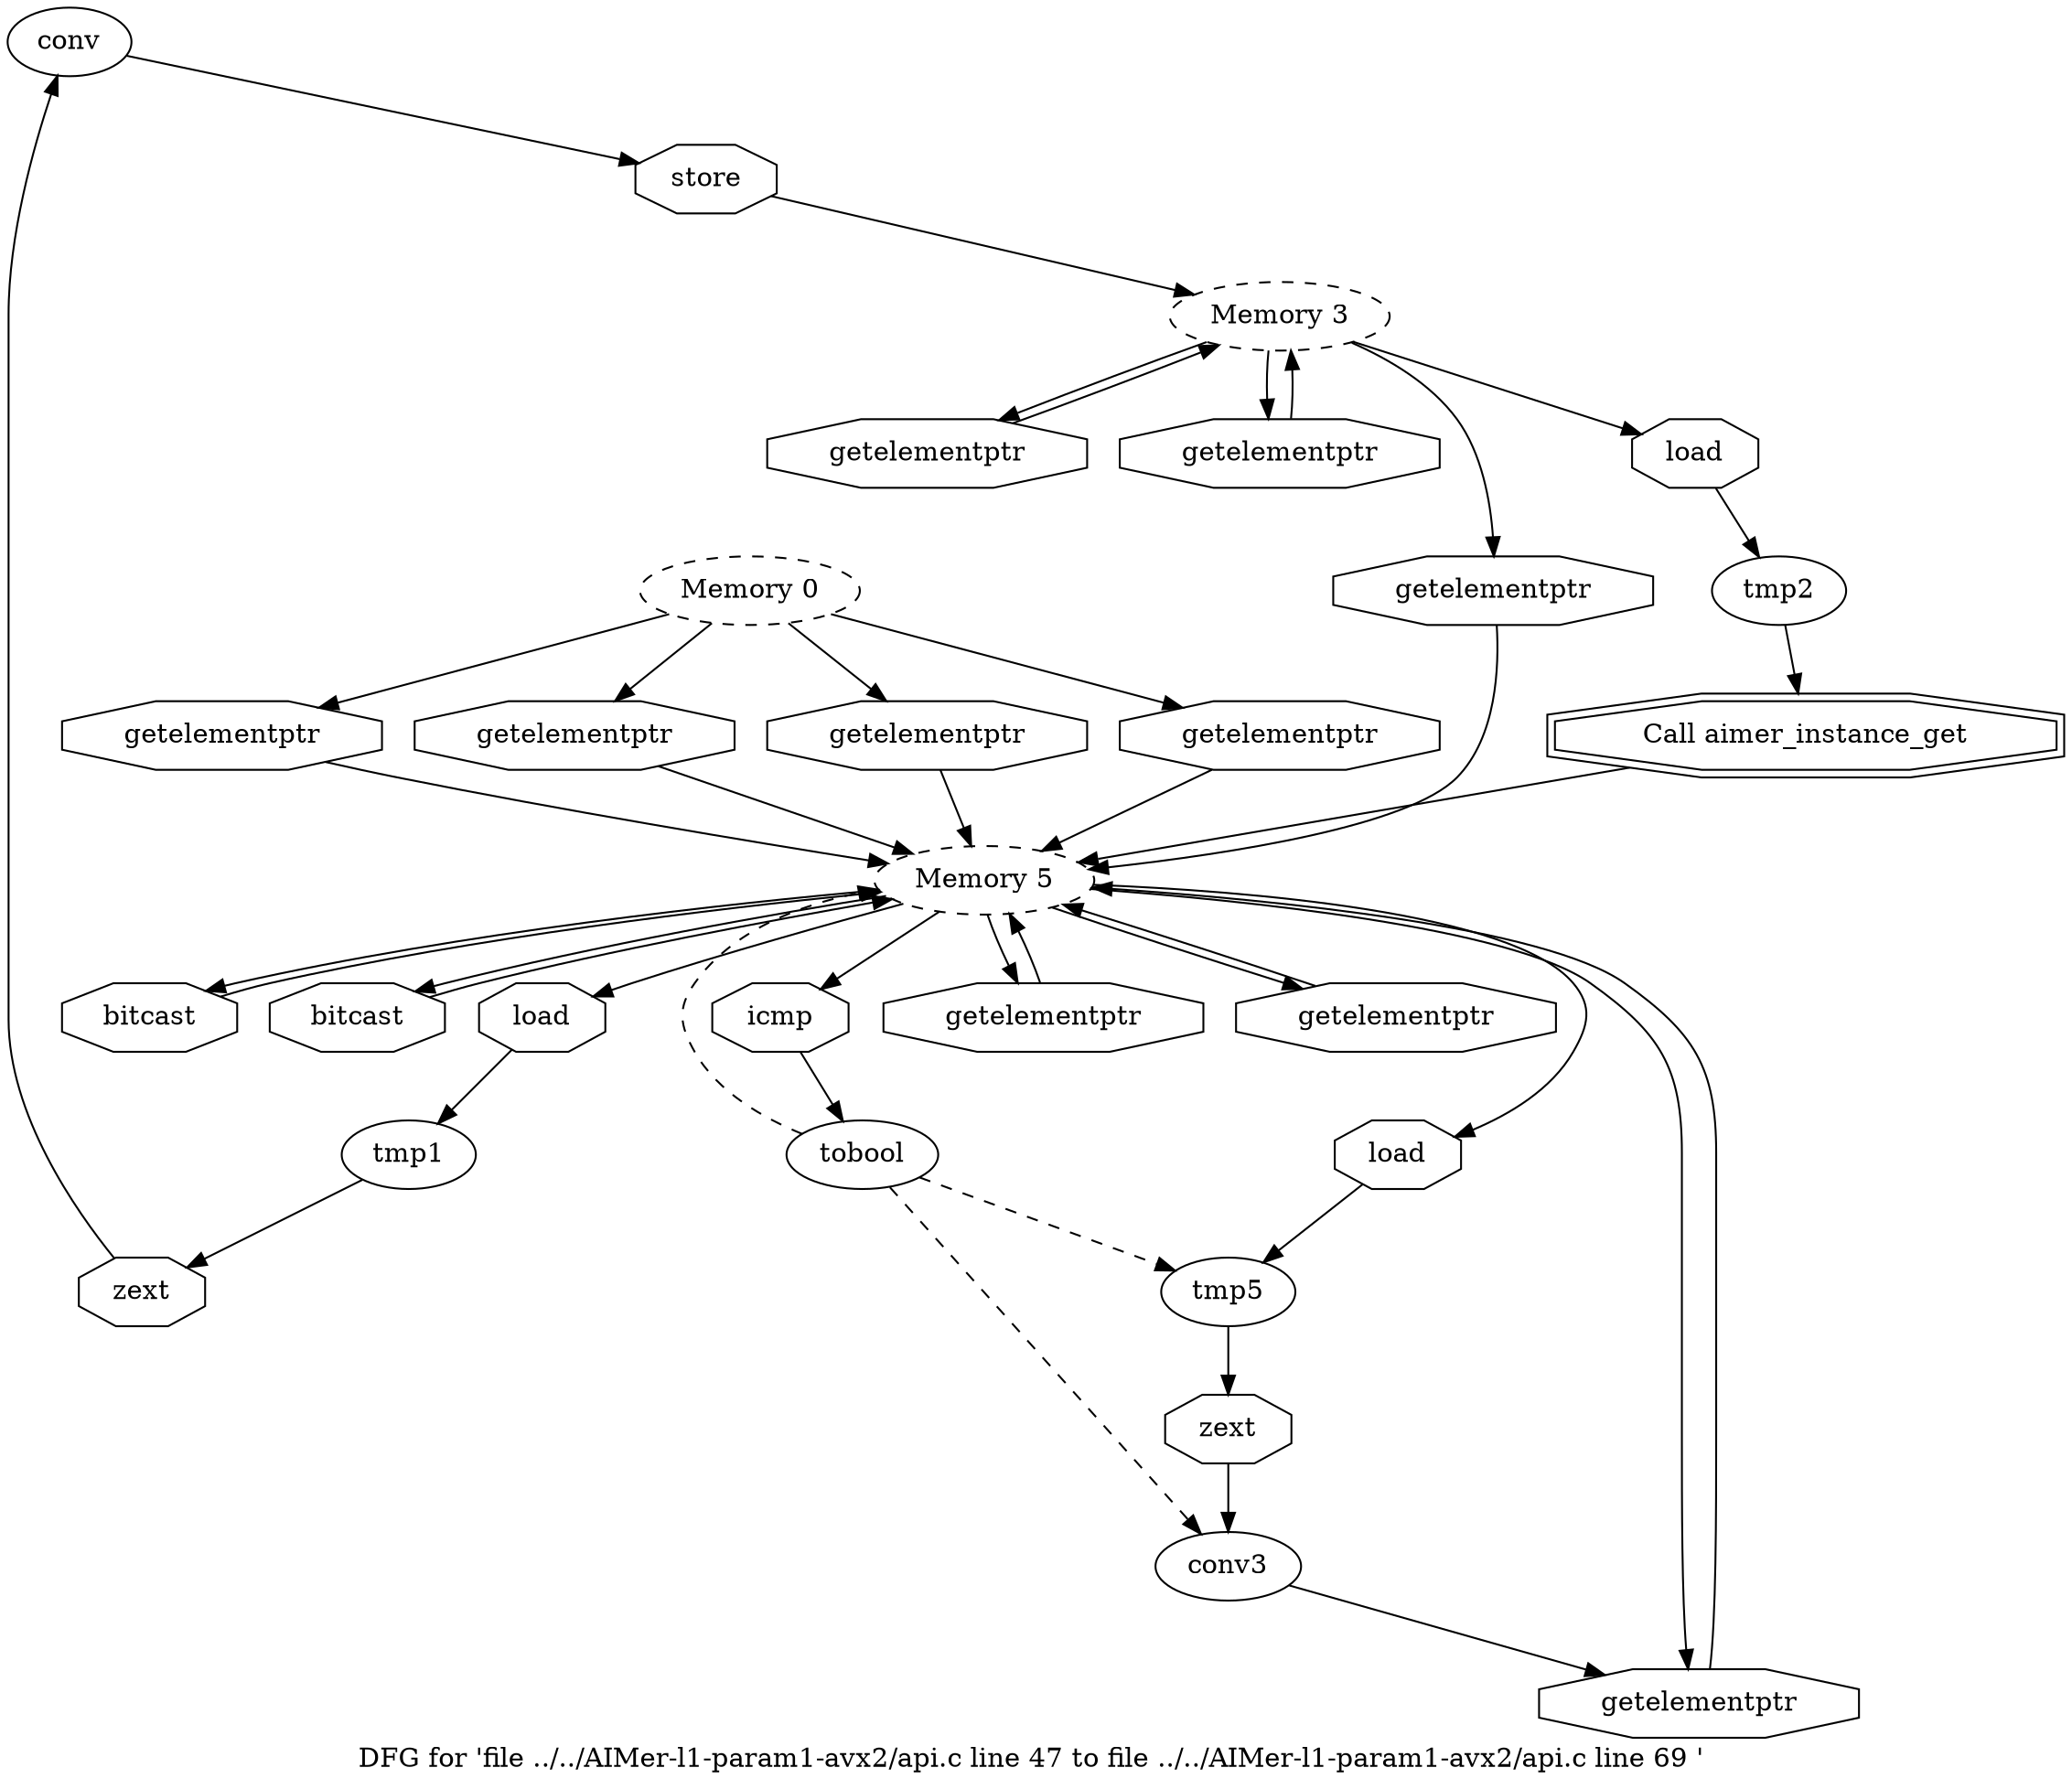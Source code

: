 digraph "DFG for 'file ../../AIMer-l1-param1-avx2/api.c line 47 to file ../../AIMer-l1-param1-avx2/api.c line 69 '  "{
label="DFG for 'file ../../AIMer-l1-param1-avx2/api.c line 47 to file ../../AIMer-l1-param1-avx2/api.c line 69 ' ";
node_516[shape=ellipse,style=solid,label="conv"]
node_519[shape=octagon,style=solid,label="store"]
"node_516"->"node_519"
node_515[shape=octagon,style=solid,label="load"]
node_514[shape=ellipse,style=solid,label="tmp1"]
"node_515"->"node_514"
node_517[shape=octagon,style=solid,label="zext"]
"node_514"->"node_517"
node_513[shape=octagon,style=solid,label="getelementptr"]
node_512[shape=ellipse,style=dashed,label="Memory 5"]
"node_513"->"node_512"
"node_512"->"node_515"
node_532[shape=octagon,style=solid,label="bitcast"]
"node_512"->"node_532"
node_535[shape=octagon,style=solid,label="bitcast"]
"node_512"->"node_535"
node_537[shape=octagon,style=solid,label="getelementptr"]
"node_512"->"node_537"
node_525[shape=octagon,style=solid,label="icmp"]
"node_512"->"node_525"
node_526[shape=octagon,style=solid,label="getelementptr"]
"node_512"->"node_526"
node_527[shape=octagon,style=solid,label="getelementptr"]
"node_512"->"node_527"
node_529[shape=octagon,style=solid,label="load"]
"node_512"->"node_529"
node_511[shape=ellipse,style=dashed,label="Memory 3"]
node_518[shape=octagon,style=solid,label="getelementptr"]
"node_511"->"node_518"
node_534[shape=octagon,style=solid,label="getelementptr"]
"node_511"->"node_534"
node_520[shape=octagon,style=solid,label="getelementptr"]
"node_511"->"node_520"
node_522[shape=octagon,style=solid,label="load"]
"node_511"->"node_522"
node_510[shape=ellipse,style=dashed,label="Memory 0"]
"node_510"->"node_513"
node_538[shape=octagon,style=solid,label="getelementptr"]
"node_510"->"node_538"
node_533[shape=octagon,style=solid,label="getelementptr"]
"node_510"->"node_533"
node_536[shape=octagon,style=solid,label="getelementptr"]
"node_510"->"node_536"
"node_538"->"node_512"
"node_517"->"node_516"
"node_518"->"node_511"
node_531[shape=octagon,style=solid,label="zext"]
node_530[shape=ellipse,style=solid,label="conv3"]
"node_531"->"node_530"
"node_532"->"node_512"
"node_533"->"node_512"
"node_534"->"node_512"
"node_535"->"node_512"
"node_536"->"node_512"
"node_537"->"node_512"
"node_519"->"node_511"
"node_520"->"node_511"
node_521[shape=ellipse,style=solid,label="tmp2"]
node_523[shape=doubleoctagon,style=solid,label="Call aimer_instance_get"]
"node_521"->"node_523"
"node_522"->"node_521"
"node_523"->"node_512"
node_524[shape=ellipse,style=solid,label="tobool"]
"node_524"->"node_512" [style=dashed]
node_528[shape=ellipse,style=solid,label="tmp5"]
"node_524"->"node_528" [style=dashed]
"node_524"->"node_530" [style=dashed]
"node_525"->"node_524"
"node_526"->"node_512"
"node_527"->"node_512"
"node_528"->"node_531"
"node_529"->"node_528"
"node_530"->"node_537"
}

